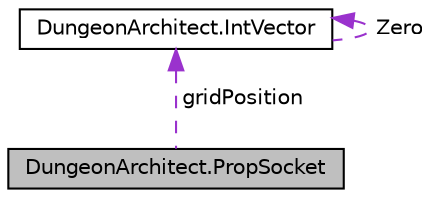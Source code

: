 digraph "DungeonArchitect.PropSocket"
{
  edge [fontname="Helvetica",fontsize="10",labelfontname="Helvetica",labelfontsize="10"];
  node [fontname="Helvetica",fontsize="10",shape=record];
  Node1 [label="DungeonArchitect.PropSocket",height=0.2,width=0.4,color="black", fillcolor="grey75", style="filled", fontcolor="black"];
  Node2 -> Node1 [dir="back",color="darkorchid3",fontsize="10",style="dashed",label=" gridPosition" ,fontname="Helvetica"];
  Node2 [label="DungeonArchitect.IntVector",height=0.2,width=0.4,color="black", fillcolor="white", style="filled",URL="$struct_dungeon_architect_1_1_int_vector.html",tooltip="Represent an integer vector "];
  Node2 -> Node2 [dir="back",color="darkorchid3",fontsize="10",style="dashed",label=" Zero" ,fontname="Helvetica"];
}

